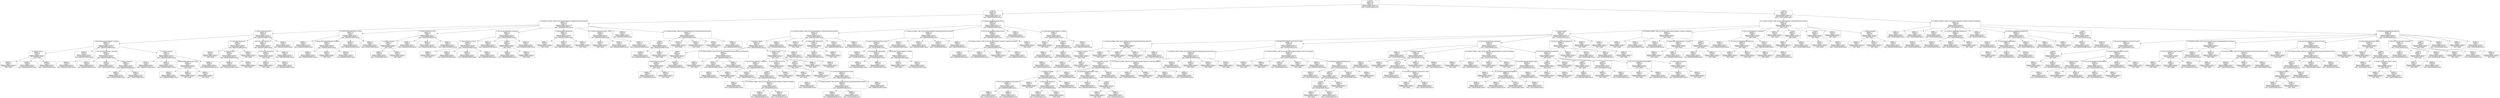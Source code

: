 digraph "дерево решений" {
	node [shape=box style=rounded]
	node1 [label="2. Возраст
samples = 555
distribution:
норма: 179
доброкачественная опухоль: 187
злокачественная опухоль: 189
label = злокачественная опухоль"]
	node2 [label="2. Возраст
samples = 225
distribution:
норма: 52
доброкачественная опухоль: 153
злокачественная опухоль: 20
label = доброкачественная опухоль"]
	node1 -> node2
	node3 [label="17. В течение последних 7 дней, как часто Вы практиковали умеренные физические нагрузки?
samples = 136
distribution:
норма: 23
доброкачественная опухоль: 108
злокачественная опухоль: 5
label = доброкачественная опухоль"]
	node2 -> node3
	node4 [label="29. Каков тип Вашего питания?
samples = 56
distribution:
норма: 10
доброкачественная опухоль: 43
злокачественная опухоль: 3
label = доброкачественная опухоль"]
	node3 -> node4
	node5 [label="13. Каковы Ваши взаимоотношения с соседями?
samples = 20
distribution:
норма: 5
доброкачественная опухоль: 12
злокачественная опухоль: 3
label = доброкачественная опухоль"]
	node4 -> node5
	node6 [label="31. Количество родов
samples = 3
distribution:
норма: 1
доброкачественная опухоль: 1
злокачественная опухоль: 1
label = норма"]
	node5 -> node6
	node7 [label="samples = 1
distribution:
норма: 1
доброкачественная опухоль: 0
злокачественная опухоль: 0
label = норма"]
	node6 -> node7
	node8 [label="samples = 1
distribution:
норма: 0
доброкачественная опухоль: 1
злокачественная опухоль: 0
label = доброкачественная опухоль"]
	node6 -> node8
	node9 [label="samples = 1
distribution:
норма: 0
доброкачественная опухоль: 0
злокачественная опухоль: 1
label = злокачественная опухоль"]
	node6 -> node9
	node10 [label="samples = 1
distribution:
норма: 0
доброкачественная опухоль: 1
злокачественная опухоль: 0
label = доброкачественная опухоль"]
	node5 -> node10
	node11 [label="14. Как часто Вы встречаетесь с друзьями?
samples = 7
distribution:
норма: 0
доброкачественная опухоль: 5
злокачественная опухоль: 2
label = доброкачественная опухоль"]
	node5 -> node11
	node12 [label="samples = 1
distribution:
норма: 0
доброкачественная опухоль: 1
злокачественная опухоль: 0
label = доброкачественная опухоль"]
	node11 -> node12
	node13 [label="samples = 3
distribution:
норма: 0
доброкачественная опухоль: 3
злокачественная опухоль: 0
label = доброкачественная опухоль"]
	node11 -> node13
	node14 [label="samples = 1
distribution:
норма: 0
доброкачественная опухоль: 0
злокачественная опухоль: 1
label = злокачественная опухоль"]
	node11 -> node14
	node15 [label="3. Семейное положение
samples = 2
distribution:
норма: 0
доброкачественная опухоль: 1
злокачественная опухоль: 1
label = доброкачественная опухоль"]
	node11 -> node15
	node16 [label="samples = 1
distribution:
норма: 0
доброкачественная опухоль: 1
злокачественная опухоль: 0
label = доброкачественная опухоль"]
	node15 -> node16
	node17 [label="samples = 1
distribution:
норма: 0
доброкачественная опухоль: 0
злокачественная опухоль: 1
label = злокачественная опухоль"]
	node15 -> node17
	node18 [label="3. Семейное положение
samples = 9
distribution:
норма: 4
доброкачественная опухоль: 5
злокачественная опухоль: 0
label = доброкачественная опухоль"]
	node5 -> node18
	node19 [label="samples = 2
distribution:
норма: 0
доброкачественная опухоль: 2
злокачественная опухоль: 0
label = доброкачественная опухоль"]
	node18 -> node19
	node20 [label="samples = 1
distribution:
норма: 0
доброкачественная опухоль: 1
злокачественная опухоль: 0
label = доброкачественная опухоль"]
	node18 -> node20
	node21 [label="28. Каковы Ваши предпочтения в пище?
samples = 5
distribution:
норма: 4
доброкачественная опухоль: 1
злокачественная опухоль: 0
label = норма"]
	node18 -> node21
	node22 [label="samples = 1
distribution:
норма: 0
доброкачественная опухоль: 1
злокачественная опухоль: 0
label = доброкачественная опухоль"]
	node21 -> node22
	node23 [label="samples = 3
distribution:
норма: 3
доброкачественная опухоль: 0
злокачественная опухоль: 0
label = норма"]
	node21 -> node23
	node24 [label="samples = 1
distribution:
норма: 1
доброкачественная опухоль: 0
злокачественная опухоль: 0
label = норма"]
	node21 -> node24
	node25 [label="samples = 1
distribution:
норма: 0
доброкачественная опухоль: 1
злокачественная опухоль: 0
label = доброкачественная опухоль"]
	node18 -> node25
	node26 [label="5. В какой семье Вы выросли?
samples = 9
distribution:
норма: 3
доброкачественная опухоль: 6
злокачественная опухоль: 0
label = доброкачественная опухоль"]
	node4 -> node26
	node27 [label="samples = 1
distribution:
норма: 1
доброкачественная опухоль: 0
злокачественная опухоль: 0
label = норма"]
	node26 -> node27
	node28 [label="31. Количество родов
samples = 7
distribution:
норма: 1
доброкачественная опухоль: 6
злокачественная опухоль: 0
label = доброкачественная опухоль"]
	node26 -> node28
	node29 [label="samples = 6
distribution:
норма: 0
доброкачественная опухоль: 6
злокачественная опухоль: 0
label = доброкачественная опухоль"]
	node28 -> node29
	node30 [label="samples = 1
distribution:
норма: 1
доброкачественная опухоль: 0
злокачественная опухоль: 0
label = норма"]
	node28 -> node30
	node31 [label="samples = 1
distribution:
норма: 1
доброкачественная опухоль: 0
злокачественная опухоль: 0
label = норма"]
	node26 -> node31
	node32 [label="pre20. Есть ответ на вопрос 20?
samples = 25
distribution:
норма: 2
доброкачественная опухоль: 23
злокачественная опухоль: 0
label = доброкачественная опухоль"]
	node4 -> node32
	node33 [label="8. Есть ли у Вас дети (да/нет)?
samples = 4
distribution:
норма: 2
доброкачественная опухоль: 2
злокачественная опухоль: 0
label = норма"]
	node32 -> node33
	node34 [label="samples = 2
distribution:
норма: 2
доброкачественная опухоль: 0
злокачественная опухоль: 0
label = норма"]
	node33 -> node34
	node35 [label="samples = 2
distribution:
норма: 0
доброкачественная опухоль: 2
злокачественная опухоль: 0
label = доброкачественная опухоль"]
	node33 -> node35
	node36 [label="samples = 21
distribution:
норма: 0
доброкачественная опухоль: 21
злокачественная опухоль: 0
label = доброкачественная опухоль"]
	node32 -> node36
	node37 [label="samples = 2
distribution:
норма: 0
доброкачественная опухоль: 2
злокачественная опухоль: 0
label = доброкачественная опухоль"]
	node4 -> node37
	node38 [label="12. Сколько человек живут вместе с Вами?
samples = 15
distribution:
норма: 1
доброкачественная опухоль: 13
злокачественная опухоль: 1
label = доброкачественная опухоль"]
	node3 -> node38
	node39 [label="samples = 1
distribution:
норма: 0
доброкачественная опухоль: 1
злокачественная опухоль: 0
label = доброкачественная опухоль"]
	node38 -> node39
	node40 [label="13. Каковы Ваши взаимоотношения с соседями?
samples = 9
distribution:
норма: 1
доброкачественная опухоль: 8
злокачественная опухоль: 0
label = доброкачественная опухоль"]
	node38 -> node40
	node41 [label="samples = 3
distribution:
норма: 0
доброкачественная опухоль: 3
злокачественная опухоль: 0
label = доброкачественная опухоль"]
	node40 -> node41
	node42 [label="samples = 1
distribution:
норма: 1
доброкачественная опухоль: 0
злокачественная опухоль: 0
label = норма"]
	node40 -> node42
	node43 [label="samples = 5
distribution:
норма: 0
доброкачественная опухоль: 5
злокачественная опухоль: 0
label = доброкачественная опухоль"]
	node40 -> node43
	node44 [label="samples = 4
distribution:
норма: 0
доброкачественная опухоль: 4
злокачественная опухоль: 0
label = доброкачественная опухоль"]
	node38 -> node44
	node45 [label="samples = 1
distribution:
норма: 0
доброкачественная опухоль: 0
злокачественная опухоль: 1
label = злокачественная опухоль"]
	node38 -> node45
	node46 [label="29. Каков тип Вашего питания?
samples = 16
distribution:
норма: 1
доброкачественная опухоль: 14
злокачественная опухоль: 1
label = доброкачественная опухоль"]
	node3 -> node46
	node47 [label="3. Семейное положение
samples = 2
distribution:
норма: 1
доброкачественная опухоль: 0
злокачественная опухоль: 1
label = норма"]
	node46 -> node47
	node48 [label="samples = 1
distribution:
норма: 0
доброкачественная опухоль: 0
злокачественная опухоль: 1
label = злокачественная опухоль"]
	node47 -> node48
	node49 [label="samples = 1
distribution:
норма: 1
доброкачественная опухоль: 0
злокачественная опухоль: 0
label = норма"]
	node47 -> node49
	node50 [label="samples = 2
distribution:
норма: 0
доброкачественная опухоль: 2
злокачественная опухоль: 0
label = доброкачественная опухоль"]
	node46 -> node50
	node51 [label="samples = 11
distribution:
норма: 0
доброкачественная опухоль: 11
злокачественная опухоль: 0
label = доброкачественная опухоль"]
	node46 -> node51
	node52 [label="samples = 1
distribution:
норма: 0
доброкачественная опухоль: 1
злокачественная опухоль: 0
label = доброкачественная опухоль"]
	node46 -> node52
	node53 [label="14. Как часто Вы встречаетесь с друзьями?
samples = 16
distribution:
норма: 4
доброкачественная опухоль: 12
злокачественная опухоль: 0
label = доброкачественная опухоль"]
	node3 -> node53
	node54 [label="29. Каков тип Вашего питания?
samples = 4
distribution:
норма: 1
доброкачественная опухоль: 3
злокачественная опухоль: 0
label = доброкачественная опухоль"]
	node53 -> node54
	node55 [label="samples = 1
distribution:
норма: 1
доброкачественная опухоль: 0
злокачественная опухоль: 0
label = норма"]
	node54 -> node55
	node56 [label="samples = 1
distribution:
норма: 0
доброкачественная опухоль: 1
злокачественная опухоль: 0
label = доброкачественная опухоль"]
	node54 -> node56
	node57 [label="samples = 1
distribution:
норма: 0
доброкачественная опухоль: 1
злокачественная опухоль: 0
label = доброкачественная опухоль"]
	node54 -> node57
	node58 [label="samples = 1
distribution:
норма: 0
доброкачественная опухоль: 1
злокачественная опухоль: 0
label = доброкачественная опухоль"]
	node54 -> node58
	node59 [label="samples = 3
distribution:
норма: 0
доброкачественная опухоль: 3
злокачественная опухоль: 0
label = доброкачественная опухоль"]
	node53 -> node59
	node60 [label="2. Возраст
samples = 4
distribution:
норма: 3
доброкачественная опухоль: 1
злокачественная опухоль: 0
label = норма"]
	node53 -> node60
	node61 [label="samples = 1
distribution:
норма: 0
доброкачественная опухоль: 1
злокачественная опухоль: 0
label = доброкачественная опухоль"]
	node60 -> node61
	node62 [label="samples = 3
distribution:
норма: 3
доброкачественная опухоль: 0
злокачественная опухоль: 0
label = норма"]
	node60 -> node62
	node63 [label="samples = 5
distribution:
норма: 0
доброкачественная опухоль: 5
злокачественная опухоль: 0
label = доброкачественная опухоль"]
	node53 -> node63
	node64 [label="19. Уровень Вашего образования?
samples = 11
distribution:
норма: 2
доброкачественная опухоль: 9
злокачественная опухоль: 0
label = доброкачественная опухоль"]
	node3 -> node64
	node65 [label="samples = 1
distribution:
норма: 1
доброкачественная опухоль: 0
злокачественная опухоль: 0
label = норма"]
	node64 -> node65
	node66 [label="samples = 9
distribution:
норма: 0
доброкачественная опухоль: 9
злокачественная опухоль: 0
label = доброкачественная опухоль"]
	node64 -> node66
	node67 [label="samples = 1
distribution:
норма: 1
доброкачественная опухоль: 0
злокачественная опухоль: 0
label = норма"]
	node64 -> node67
	node68 [label="12. Сколько человек живут вместе с Вами?
samples = 6
distribution:
норма: 1
доброкачественная опухоль: 5
злокачественная опухоль: 0
label = доброкачественная опухоль"]
	node3 -> node68
	node69 [label="samples = 1
distribution:
норма: 1
доброкачественная опухоль: 0
злокачественная опухоль: 0
label = норма"]
	node68 -> node69
	node70 [label="samples = 1
distribution:
норма: 0
доброкачественная опухоль: 1
злокачественная опухоль: 0
label = доброкачественная опухоль"]
	node68 -> node70
	node71 [label="samples = 4
distribution:
норма: 0
доброкачественная опухоль: 4
злокачественная опухоль: 0
label = доброкачественная опухоль"]
	node68 -> node71
	node72 [label="samples = 5
distribution:
норма: 0
доброкачественная опухоль: 5
злокачественная опухоль: 0
label = доброкачественная опухоль"]
	node3 -> node72
	node73 [label="16. В течение последних 7 дней, как часто Вы практиковали тяжелые физические нагрузки?
samples = 11
distribution:
норма: 4
доброкачественная опухоль: 7
злокачественная опухоль: 0
label = доброкачественная опухоль"]
	node3 -> node73
	node74 [label="2. Возраст
samples = 4
distribution:
норма: 1
доброкачественная опухоль: 3
злокачественная опухоль: 0
label = доброкачественная опухоль"]
	node73 -> node74
	node75 [label="samples = 3
distribution:
норма: 0
доброкачественная опухоль: 3
злокачественная опухоль: 0
label = доброкачественная опухоль"]
	node74 -> node75
	node76 [label="samples = 1
distribution:
норма: 1
доброкачественная опухоль: 0
злокачественная опухоль: 0
label = норма"]
	node74 -> node76
	node77 [label="samples = 1
distribution:
норма: 1
доброкачественная опухоль: 0
злокачественная опухоль: 0
label = норма"]
	node73 -> node77
	node78 [label="samples = 1
distribution:
норма: 1
доброкачественная опухоль: 0
злокачественная опухоль: 0
label = норма"]
	node73 -> node78
	node79 [label="samples = 1
distribution:
норма: 1
доброкачественная опухоль: 0
злокачественная опухоль: 0
label = норма"]
	node73 -> node79
	node80 [label="samples = 4
distribution:
норма: 0
доброкачественная опухоль: 4
злокачественная опухоль: 0
label = доброкачественная опухоль"]
	node73 -> node80
	node81 [label="32. Количество прерванных беременностей
samples = 89
distribution:
норма: 29
доброкачественная опухоль: 45
злокачественная опухоль: 15
label = доброкачественная опухоль"]
	node2 -> node81
	node82 [label="16. В течение последних 7 дней, как часто Вы практиковали тяжелые физические нагрузки?
samples = 54
distribution:
норма: 22
доброкачественная опухоль: 27
злокачественная опухоль: 5
label = доброкачественная опухоль"]
	node81 -> node82
	node83 [label="3. Семейное положение
samples = 41
distribution:
норма: 15
доброкачественная опухоль: 21
злокачественная опухоль: 5
label = доброкачественная опухоль"]
	node82 -> node83
	node84 [label="2. Возраст
samples = 7
distribution:
норма: 4
доброкачественная опухоль: 2
злокачественная опухоль: 1
label = норма"]
	node83 -> node84
	node85 [label="5. В какой семье Вы выросли?
samples = 5
distribution:
норма: 4
доброкачественная опухоль: 0
злокачественная опухоль: 1
label = норма"]
	node84 -> node85
	node86 [label="samples = 1
distribution:
норма: 0
доброкачественная опухоль: 0
злокачественная опухоль: 1
label = злокачественная опухоль"]
	node85 -> node86
	node87 [label="samples = 4
distribution:
норма: 4
доброкачественная опухоль: 0
злокачественная опухоль: 0
label = норма"]
	node85 -> node87
	node88 [label="samples = 2
distribution:
норма: 0
доброкачественная опухоль: 2
злокачественная опухоль: 0
label = доброкачественная опухоль"]
	node84 -> node88
	node89 [label="18. В течение последних 7 дней, как часто Вы ходили пешком минимум 10 минут без перерыва?
samples = 5
distribution:
норма: 1
доброкачественная опухоль: 4
злокачественная опухоль: 0
label = доброкачественная опухоль"]
	node83 -> node89
	node90 [label="samples = 1
distribution:
норма: 1
доброкачественная опухоль: 0
злокачественная опухоль: 0
label = норма"]
	node89 -> node90
	node91 [label="samples = 1
distribution:
норма: 0
доброкачественная опухоль: 1
злокачественная опухоль: 0
label = доброкачественная опухоль"]
	node89 -> node91
	node92 [label="samples = 3
distribution:
норма: 0
доброкачественная опухоль: 3
злокачественная опухоль: 0
label = доброкачественная опухоль"]
	node89 -> node92
	node93 [label="31. Количество родов
samples = 23
distribution:
норма: 10
доброкачественная опухоль: 9
злокачественная опухоль: 4
label = норма"]
	node83 -> node93
	node94 [label="14. Как часто Вы встречаетесь с друзьями?
samples = 5
distribution:
норма: 1
доброкачественная опухоль: 4
злокачественная опухоль: 0
label = доброкачественная опухоль"]
	node93 -> node94
	node95 [label="samples = 1
distribution:
норма: 0
доброкачественная опухоль: 1
злокачественная опухоль: 0
label = доброкачественная опухоль"]
	node94 -> node95
	node96 [label="samples = 1
distribution:
норма: 1
доброкачественная опухоль: 0
злокачественная опухоль: 0
label = норма"]
	node94 -> node96
	node97 [label="samples = 3
distribution:
норма: 0
доброкачественная опухоль: 3
злокачественная опухоль: 0
label = доброкачественная опухоль"]
	node94 -> node97
	node98 [label="29. Каков тип Вашего питания?
samples = 7
distribution:
норма: 3
доброкачественная опухоль: 2
злокачественная опухоль: 2
label = норма"]
	node93 -> node98
	node99 [label="2. Возраст
samples = 4
distribution:
норма: 0
доброкачественная опухоль: 2
злокачественная опухоль: 2
label = доброкачественная опухоль"]
	node98 -> node99
	node100 [label="samples = 1
distribution:
норма: 0
доброкачественная опухоль: 1
злокачественная опухоль: 0
label = доброкачественная опухоль"]
	node99 -> node100
	node101 [label="18. В течение последних 7 дней, как часто Вы ходили пешком минимум 10 минут без перерыва?
samples = 3
distribution:
норма: 0
доброкачественная опухоль: 1
злокачественная опухоль: 2
label = злокачественная опухоль"]
	node99 -> node101
	node102 [label="samples = 1
distribution:
норма: 0
доброкачественная опухоль: 1
злокачественная опухоль: 0
label = доброкачественная опухоль"]
	node101 -> node102
	node103 [label="samples = 2
distribution:
норма: 0
доброкачественная опухоль: 0
злокачественная опухоль: 2
label = злокачественная опухоль"]
	node101 -> node103
	node104 [label="samples = 1
distribution:
норма: 1
доброкачественная опухоль: 0
злокачественная опухоль: 0
label = норма"]
	node98 -> node104
	node105 [label="samples = 2
distribution:
норма: 2
доброкачественная опухоль: 0
злокачественная опухоль: 0
label = норма"]
	node98 -> node105
	node106 [label="2. Возраст
samples = 8
distribution:
норма: 3
доброкачественная опухоль: 3
злокачественная опухоль: 2
label = норма"]
	node93 -> node106
	node107 [label="samples = 3
distribution:
норма: 3
доброкачественная опухоль: 0
злокачественная опухоль: 0
label = норма"]
	node106 -> node107
	node108 [label="12. Сколько человек живут вместе с Вами?
samples = 5
distribution:
норма: 0
доброкачественная опухоль: 3
злокачественная опухоль: 2
label = доброкачественная опухоль"]
	node106 -> node108
	node109 [label="samples = 1
distribution:
норма: 0
доброкачественная опухоль: 0
злокачественная опухоль: 1
label = злокачественная опухоль"]
	node108 -> node109
	node110 [label="17. В течение последних 7 дней, как часто Вы практиковали умеренные физические нагрузки?
samples = 2
distribution:
норма: 0
доброкачественная опухоль: 1
злокачественная опухоль: 1
label = доброкачественная опухоль"]
	node108 -> node110
	node111 [label="samples = 1
distribution:
норма: 0
доброкачественная опухоль: 1
злокачественная опухоль: 0
label = доброкачественная опухоль"]
	node110 -> node111
	node112 [label="samples = 1
distribution:
норма: 0
доброкачественная опухоль: 0
злокачественная опухоль: 1
label = злокачественная опухоль"]
	node110 -> node112
	node113 [label="samples = 2
distribution:
норма: 0
доброкачественная опухоль: 2
злокачественная опухоль: 0
label = доброкачественная опухоль"]
	node108 -> node113
	node114 [label="samples = 2
distribution:
норма: 2
доброкачественная опухоль: 0
злокачественная опухоль: 0
label = норма"]
	node93 -> node114
	node115 [label="samples = 1
distribution:
норма: 1
доброкачественная опухоль: 0
злокачественная опухоль: 0
label = норма"]
	node93 -> node115
	node116 [label="samples = 6
distribution:
норма: 0
доброкачественная опухоль: 6
злокачественная опухоль: 0
label = доброкачественная опухоль"]
	node83 -> node116
	node117 [label="samples = 2
distribution:
норма: 0
доброкачественная опухоль: 2
злокачественная опухоль: 0
label = доброкачественная опухоль"]
	node82 -> node117
	node118 [label="samples = 5
distribution:
норма: 5
доброкачественная опухоль: 0
злокачественная опухоль: 0
label = норма"]
	node82 -> node118
	node119 [label="19. Уровень Вашего образования?
samples = 3
distribution:
норма: 2
доброкачественная опухоль: 1
злокачественная опухоль: 0
label = норма"]
	node82 -> node119
	node120 [label="samples = 1
distribution:
норма: 0
доброкачественная опухоль: 1
злокачественная опухоль: 0
label = доброкачественная опухоль"]
	node119 -> node120
	node121 [label="samples = 2
distribution:
норма: 2
доброкачественная опухоль: 0
злокачественная опухоль: 0
label = норма"]
	node119 -> node121
	node122 [label="samples = 1
distribution:
норма: 0
доброкачественная опухоль: 1
злокачественная опухоль: 0
label = доброкачественная опухоль"]
	node82 -> node122
	node123 [label="samples = 2
distribution:
норма: 0
доброкачественная опухоль: 2
злокачественная опухоль: 0
label = доброкачественная опухоль"]
	node82 -> node123
	node124 [label="17. В течение последних 7 дней, как часто Вы практиковали умеренные физические нагрузки?
samples = 18
distribution:
норма: 1
доброкачественная опухоль: 9
злокачественная опухоль: 8
label = доброкачественная опухоль"]
	node81 -> node124
	node125 [label="12. Сколько человек живут вместе с Вами?
samples = 9
distribution:
норма: 1
доброкачественная опухоль: 3
злокачественная опухоль: 5
label = злокачественная опухоль"]
	node124 -> node125
	node126 [label="samples = 1
distribution:
норма: 0
доброкачественная опухоль: 0
злокачественная опухоль: 1
label = злокачественная опухоль"]
	node125 -> node126
	node127 [label="19. Уровень Вашего образования?
samples = 5
distribution:
норма: 0
доброкачественная опухоль: 1
злокачественная опухоль: 4
label = злокачественная опухоль"]
	node125 -> node127
	node128 [label="samples = 1
distribution:
норма: 0
доброкачественная опухоль: 1
злокачественная опухоль: 0
label = доброкачественная опухоль"]
	node127 -> node128
	node129 [label="samples = 4
distribution:
норма: 0
доброкачественная опухоль: 0
злокачественная опухоль: 4
label = злокачественная опухоль"]
	node127 -> node129
	node130 [label="13. Каковы Ваши взаимоотношения с соседями?
samples = 3
distribution:
норма: 1
доброкачественная опухоль: 2
злокачественная опухоль: 0
label = доброкачественная опухоль"]
	node125 -> node130
	node131 [label="samples = 1
distribution:
норма: 1
доброкачественная опухоль: 0
злокачественная опухоль: 0
label = норма"]
	node130 -> node131
	node132 [label="samples = 2
distribution:
норма: 0
доброкачественная опухоль: 2
злокачественная опухоль: 0
label = доброкачественная опухоль"]
	node130 -> node132
	node133 [label="samples = 1
distribution:
норма: 0
доброкачественная опухоль: 1
злокачественная опухоль: 0
label = доброкачественная опухоль"]
	node124 -> node133
	node134 [label="samples = 5
distribution:
норма: 0
доброкачественная опухоль: 5
злокачественная опухоль: 0
label = доброкачественная опухоль"]
	node124 -> node134
	node135 [label="samples = 2
distribution:
норма: 0
доброкачественная опухоль: 0
злокачественная опухоль: 2
label = злокачественная опухоль"]
	node124 -> node135
	node136 [label="samples = 1
distribution:
норма: 0
доброкачественная опухоль: 0
злокачественная опухоль: 1
label = злокачественная опухоль"]
	node124 -> node136
	node137 [label="15. Есть ли у Вас домашние питомцы (да/нет)?
samples = 11
distribution:
норма: 5
доброкачественная опухоль: 6
злокачественная опухоль: 0
label = доброкачественная опухоль"]
	node81 -> node137
	node138 [label="18. В течение последних 7 дней, как часто Вы ходили пешком минимум 10 минут без перерыва?
samples = 7
distribution:
норма: 1
доброкачественная опухоль: 6
злокачественная опухоль: 0
label = доброкачественная опухоль"]
	node137 -> node138
	node139 [label="samples = 1
distribution:
норма: 0
доброкачественная опухоль: 1
злокачественная опухоль: 0
label = доброкачественная опухоль"]
	node138 -> node139
	node140 [label="samples = 1
distribution:
норма: 0
доброкачественная опухоль: 1
злокачественная опухоль: 0
label = доброкачественная опухоль"]
	node138 -> node140
	node141 [label="samples = 1
distribution:
норма: 1
доброкачественная опухоль: 0
злокачественная опухоль: 0
label = норма"]
	node138 -> node141
	node142 [label="samples = 4
distribution:
норма: 0
доброкачественная опухоль: 4
злокачественная опухоль: 0
label = доброкачественная опухоль"]
	node138 -> node142
	node143 [label="samples = 4
distribution:
норма: 4
доброкачественная опухоль: 0
злокачественная опухоль: 0
label = норма"]
	node137 -> node143
	node144 [label="samples = 1
distribution:
норма: 0
доброкачественная опухоль: 1
злокачественная опухоль: 0
label = доброкачественная опухоль"]
	node81 -> node144
	node145 [label="13. Каковы Ваши взаимоотношения с соседями?
samples = 5
distribution:
норма: 1
доброкачественная опухоль: 2
злокачественная опухоль: 2
label = доброкачественная опухоль"]
	node81 -> node145
	node146 [label="samples = 1
distribution:
норма: 1
доброкачественная опухоль: 0
злокачественная опухоль: 0
label = норма"]
	node145 -> node146
	node147 [label="2. Возраст
samples = 3
distribution:
норма: 0
доброкачественная опухоль: 1
злокачественная опухоль: 2
label = злокачественная опухоль"]
	node145 -> node147
	node148 [label="samples = 1
distribution:
норма: 0
доброкачественная опухоль: 1
злокачественная опухоль: 0
label = доброкачественная опухоль"]
	node147 -> node148
	node149 [label="samples = 2
distribution:
норма: 0
доброкачественная опухоль: 0
злокачественная опухоль: 2
label = злокачественная опухоль"]
	node147 -> node149
	node150 [label="samples = 1
distribution:
норма: 0
доброкачественная опухоль: 1
злокачественная опухоль: 0
label = доброкачественная опухоль"]
	node145 -> node150
	node151 [label="2. Возраст
samples = 330
distribution:
норма: 127
доброкачественная опухоль: 34
злокачественная опухоль: 169
label = злокачественная опухоль"]
	node1 -> node151
	node152 [label="16. В течение последних 7 дней, как часто Вы практиковали тяжелые физические нагрузки?
samples = 195
distribution:
норма: 88
доброкачественная опухоль: 31
злокачественная опухоль: 76
label = норма"]
	node151 -> node152
	node153 [label="31. Количество родов
samples = 156
distribution:
норма: 62
доброкачественная опухоль: 24
злокачественная опухоль: 70
label = злокачественная опухоль"]
	node152 -> node153
	node154 [label="17. В течение последних 7 дней, как часто Вы практиковали умеренные физические нагрузки?
samples = 14
distribution:
норма: 9
доброкачественная опухоль: 5
злокачественная опухоль: 0
label = норма"]
	node153 -> node154
	node155 [label="3. Семейное положение
samples = 6
distribution:
норма: 4
доброкачественная опухоль: 2
злокачественная опухоль: 0
label = норма"]
	node154 -> node155
	node156 [label="samples = 1
distribution:
норма: 0
доброкачественная опухоль: 1
злокачественная опухоль: 0
label = доброкачественная опухоль"]
	node155 -> node156
	node157 [label="samples = 1
distribution:
норма: 0
доброкачественная опухоль: 1
злокачественная опухоль: 0
label = доброкачественная опухоль"]
	node155 -> node157
	node158 [label="samples = 4
distribution:
норма: 4
доброкачественная опухоль: 0
злокачественная опухоль: 0
label = норма"]
	node155 -> node158
	node159 [label="samples = 1
distribution:
норма: 1
доброкачественная опухоль: 0
злокачественная опухоль: 0
label = норма"]
	node154 -> node159
	node160 [label="samples = 2
distribution:
норма: 2
доброкачественная опухоль: 0
злокачественная опухоль: 0
label = норма"]
	node154 -> node160
	node161 [label="samples = 2
distribution:
норма: 2
доброкачественная опухоль: 0
злокачественная опухоль: 0
label = норма"]
	node154 -> node161
	node162 [label="samples = 3
distribution:
норма: 0
доброкачественная опухоль: 3
злокачественная опухоль: 0
label = доброкачественная опухоль"]
	node154 -> node162
	node163 [label="22. Как долго Вы проживаете в этом месте (в годах)?
samples = 68
distribution:
норма: 18
доброкачественная опухоль: 14
злокачественная опухоль: 36
label = злокачественная опухоль"]
	node153 -> node163
	node164 [label="17. В течение последних 7 дней, как часто Вы практиковали умеренные физические нагрузки?
samples = 36
distribution:
норма: 10
доброкачественная опухоль: 13
злокачественная опухоль: 13
label = доброкачественная опухоль"]
	node163 -> node164
	node165 [label="29. Каков тип Вашего питания?
samples = 24
distribution:
норма: 3
доброкачественная опухоль: 11
злокачественная опухоль: 10
label = доброкачественная опухоль"]
	node164 -> node165
	node166 [label="3. Семейное положение
samples = 13
distribution:
норма: 2
доброкачественная опухоль: 8
злокачественная опухоль: 3
label = доброкачественная опухоль"]
	node165 -> node166
	node167 [label="15. Есть ли у Вас домашние питомцы (да/нет)?
samples = 3
distribution:
норма: 0
доброкачественная опухоль: 2
злокачественная опухоль: 1
label = доброкачественная опухоль"]
	node166 -> node167
	node168 [label="samples = 1
distribution:
норма: 0
доброкачественная опухоль: 0
злокачественная опухоль: 1
label = злокачественная опухоль"]
	node167 -> node168
	node169 [label="samples = 2
distribution:
норма: 0
доброкачественная опухоль: 2
злокачественная опухоль: 0
label = доброкачественная опухоль"]
	node167 -> node169
	node170 [label="samples = 1
distribution:
норма: 1
доброкачественная опухоль: 0
злокачественная опухоль: 0
label = норма"]
	node166 -> node170
	node171 [label="5. В какой семье Вы выросли?
samples = 3
distribution:
норма: 1
доброкачественная опухоль: 0
злокачественная опухоль: 2
label = злокачественная опухоль"]
	node166 -> node171
	node172 [label="samples = 2
distribution:
норма: 0
доброкачественная опухоль: 0
злокачественная опухоль: 2
label = злокачественная опухоль"]
	node171 -> node172
	node173 [label="samples = 1
distribution:
норма: 1
доброкачественная опухоль: 0
злокачественная опухоль: 0
label = норма"]
	node171 -> node173
	node174 [label="samples = 6
distribution:
норма: 0
доброкачественная опухоль: 6
злокачественная опухоль: 0
label = доброкачественная опухоль"]
	node166 -> node174
	node175 [label="samples = 5
distribution:
норма: 0
доброкачественная опухоль: 0
злокачественная опухоль: 5
label = злокачественная опухоль"]
	node165 -> node175
	node176 [label="28. Каковы Ваши предпочтения в пище?
samples = 5
distribution:
норма: 1
доброкачественная опухоль: 3
злокачественная опухоль: 1
label = доброкачественная опухоль"]
	node165 -> node176
	node177 [label="samples = 3
distribution:
норма: 0
доброкачественная опухоль: 3
злокачественная опухоль: 0
label = доброкачественная опухоль"]
	node176 -> node177
	node178 [label="2. Возраст
samples = 2
distribution:
норма: 1
доброкачественная опухоль: 0
злокачественная опухоль: 1
label = норма"]
	node176 -> node178
	node179 [label="samples = 1
distribution:
норма: 1
доброкачественная опухоль: 0
злокачественная опухоль: 0
label = норма"]
	node178 -> node179
	node180 [label="samples = 1
distribution:
норма: 0
доброкачественная опухоль: 0
злокачественная опухоль: 1
label = злокачественная опухоль"]
	node178 -> node180
	node181 [label="samples = 1
distribution:
норма: 0
доброкачественная опухоль: 0
злокачественная опухоль: 1
label = злокачественная опухоль"]
	node165 -> node181
	node182 [label="18. В течение последних 7 дней, как часто Вы ходили пешком минимум 10 минут без перерыва?
samples = 5
distribution:
норма: 1
доброкачественная опухоль: 1
злокачественная опухоль: 3
label = злокачественная опухоль"]
	node164 -> node182
	node183 [label="samples = 1
distribution:
норма: 0
доброкачественная опухоль: 0
злокачественная опухоль: 1
label = злокачественная опухоль"]
	node182 -> node183
	node184 [label="samples = 1
distribution:
норма: 1
доброкачественная опухоль: 0
злокачественная опухоль: 0
label = норма"]
	node182 -> node184
	node185 [label="samples = 1
distribution:
норма: 0
доброкачественная опухоль: 1
злокачественная опухоль: 0
label = доброкачественная опухоль"]
	node182 -> node185
	node186 [label="samples = 2
distribution:
норма: 0
доброкачественная опухоль: 0
злокачественная опухоль: 2
label = злокачественная опухоль"]
	node182 -> node186
	node187 [label="samples = 1
distribution:
норма: 0
доброкачественная опухоль: 1
злокачественная опухоль: 0
label = доброкачественная опухоль"]
	node164 -> node187
	node188 [label="samples = 3
distribution:
норма: 3
доброкачественная опухоль: 0
злокачественная опухоль: 0
label = норма"]
	node164 -> node188
	node189 [label="samples = 2
distribution:
норма: 2
доброкачественная опухоль: 0
злокачественная опухоль: 0
label = норма"]
	node164 -> node189
	node190 [label="samples = 1
distribution:
норма: 1
доброкачественная опухоль: 0
злокачественная опухоль: 0
label = норма"]
	node164 -> node190
	node191 [label="18. В течение последних 7 дней, как часто Вы ходили пешком минимум 10 минут без перерыва?
samples = 32
distribution:
норма: 8
доброкачественная опухоль: 1
злокачественная опухоль: 23
label = злокачественная опухоль"]
	node163 -> node191
	node192 [label="samples = 1
distribution:
норма: 1
доброкачественная опухоль: 0
злокачественная опухоль: 0
label = норма"]
	node191 -> node192
	node193 [label="samples = 1
distribution:
норма: 1
доброкачественная опухоль: 0
злокачественная опухоль: 0
label = норма"]
	node191 -> node193
	node194 [label="samples = 3
distribution:
норма: 0
доброкачественная опухоль: 0
злокачественная опухоль: 3
label = злокачественная опухоль"]
	node191 -> node194
	node195 [label="samples = 1
distribution:
норма: 1
доброкачественная опухоль: 0
злокачественная опухоль: 0
label = норма"]
	node191 -> node195
	node196 [label="samples = 1
distribution:
норма: 0
доброкачественная опухоль: 1
злокачественная опухоль: 0
label = доброкачественная опухоль"]
	node191 -> node196
	node197 [label="32. Количество прерванных беременностей
samples = 25
distribution:
норма: 5
доброкачественная опухоль: 0
злокачественная опухоль: 20
label = злокачественная опухоль"]
	node191 -> node197
	node198 [label="samples = 8
distribution:
норма: 0
доброкачественная опухоль: 0
злокачественная опухоль: 8
label = злокачественная опухоль"]
	node197 -> node198
	node199 [label="2. Возраст
samples = 11
distribution:
норма: 4
доброкачественная опухоль: 0
злокачественная опухоль: 7
label = злокачественная опухоль"]
	node197 -> node199
	node200 [label="2. Возраст
samples = 8
distribution:
норма: 1
доброкачественная опухоль: 0
злокачественная опухоль: 7
label = злокачественная опухоль"]
	node199 -> node200
	node201 [label="samples = 1
distribution:
норма: 1
доброкачественная опухоль: 0
злокачественная опухоль: 0
label = норма"]
	node200 -> node201
	node202 [label="samples = 7
distribution:
норма: 0
доброкачественная опухоль: 0
злокачественная опухоль: 7
label = злокачественная опухоль"]
	node200 -> node202
	node203 [label="samples = 3
distribution:
норма: 3
доброкачественная опухоль: 0
злокачественная опухоль: 0
label = норма"]
	node199 -> node203
	node204 [label="samples = 5
distribution:
норма: 0
доброкачественная опухоль: 0
злокачественная опухоль: 5
label = злокачественная опухоль"]
	node197 -> node204
	node205 [label="samples = 1
distribution:
норма: 1
доброкачественная опухоль: 0
злокачественная опухоль: 0
label = норма"]
	node197 -> node205
	node206 [label="14. Как часто Вы встречаетесь с друзьями?
samples = 64
distribution:
норма: 28
доброкачественная опухоль: 5
злокачественная опухоль: 31
label = злокачественная опухоль"]
	node153 -> node206
	node207 [label="samples = 4
distribution:
норма: 0
доброкачественная опухоль: 0
злокачественная опухоль: 4
label = злокачественная опухоль"]
	node206 -> node207
	node208 [label="3. Семейное положение
samples = 24
distribution:
норма: 9
доброкачественная опухоль: 0
злокачественная опухоль: 15
label = злокачественная опухоль"]
	node206 -> node208
	node209 [label="samples = 2
distribution:
норма: 0
доброкачественная опухоль: 0
злокачественная опухоль: 2
label = злокачественная опухоль"]
	node208 -> node209
	node210 [label="samples = 2
distribution:
норма: 2
доброкачественная опухоль: 0
злокачественная опухоль: 0
label = норма"]
	node208 -> node210
	node211 [label="2. Возраст
samples = 15
distribution:
норма: 4
доброкачественная опухоль: 0
злокачественная опухоль: 11
label = злокачественная опухоль"]
	node208 -> node211
	node212 [label="samples = 9
distribution:
норма: 0
доброкачественная опухоль: 0
злокачественная опухоль: 9
label = злокачественная опухоль"]
	node211 -> node212
	node213 [label="22. Как долго Вы проживаете в этом месте (в годах)?
samples = 6
distribution:
норма: 4
доброкачественная опухоль: 0
злокачественная опухоль: 2
label = норма"]
	node211 -> node213
	node214 [label="samples = 4
distribution:
норма: 4
доброкачественная опухоль: 0
злокачественная опухоль: 0
label = норма"]
	node213 -> node214
	node215 [label="samples = 2
distribution:
норма: 0
доброкачественная опухоль: 0
злокачественная опухоль: 2
label = злокачественная опухоль"]
	node213 -> node215
	node216 [label="samples = 3
distribution:
норма: 3
доброкачественная опухоль: 0
злокачественная опухоль: 0
label = норма"]
	node208 -> node216
	node217 [label="samples = 2
distribution:
норма: 0
доброкачественная опухоль: 0
злокачественная опухоль: 2
label = злокачественная опухоль"]
	node208 -> node217
	node218 [label="18. В течение последних 7 дней, как часто Вы ходили пешком минимум 10 минут без перерыва?
samples = 17
distribution:
норма: 7
доброкачественная опухоль: 1
злокачественная опухоль: 9
label = злокачественная опухоль"]
	node206 -> node218
	node219 [label="samples = 2
distribution:
норма: 2
доброкачественная опухоль: 0
злокачественная опухоль: 0
label = норма"]
	node218 -> node219
	node220 [label="samples = 4
distribution:
норма: 0
доброкачественная опухоль: 0
злокачественная опухоль: 4
label = злокачественная опухоль"]
	node218 -> node220
	node221 [label="samples = 2
distribution:
норма: 2
доброкачественная опухоль: 0
злокачественная опухоль: 0
label = норма"]
	node218 -> node221
	node222 [label="samples = 1
distribution:
норма: 1
доброкачественная опухоль: 0
злокачественная опухоль: 0
label = норма"]
	node218 -> node222
	node223 [label="28. Каковы Ваши предпочтения в пище?
samples = 8
distribution:
норма: 2
доброкачественная опухоль: 1
злокачественная опухоль: 5
label = злокачественная опухоль"]
	node218 -> node223
	node224 [label="samples = 2
distribution:
норма: 2
доброкачественная опухоль: 0
злокачественная опухоль: 0
label = норма"]
	node223 -> node224
	node225 [label="32. Количество прерванных беременностей
samples = 6
distribution:
норма: 0
доброкачественная опухоль: 1
злокачественная опухоль: 5
label = злокачественная опухоль"]
	node223 -> node225
	node226 [label="samples = 1
distribution:
норма: 0
доброкачественная опухоль: 0
злокачественная опухоль: 1
label = злокачественная опухоль"]
	node225 -> node226
	node227 [label="samples = 1
distribution:
норма: 0
доброкачественная опухоль: 1
злокачественная опухоль: 0
label = доброкачественная опухоль"]
	node225 -> node227
	node228 [label="samples = 1
distribution:
норма: 0
доброкачественная опухоль: 0
злокачественная опухоль: 1
label = злокачественная опухоль"]
	node225 -> node228
	node229 [label="samples = 3
distribution:
норма: 0
доброкачественная опухоль: 0
злокачественная опухоль: 3
label = злокачественная опухоль"]
	node225 -> node229
	node230 [label="32. Количество прерванных беременностей
samples = 19
distribution:
норма: 12
доброкачественная опухоль: 4
злокачественная опухоль: 3
label = норма"]
	node206 -> node230
	node231 [label="2. Возраст
samples = 3
distribution:
норма: 2
доброкачественная опухоль: 1
злокачественная опухоль: 0
label = норма"]
	node230 -> node231
	node232 [label="samples = 1
distribution:
норма: 0
доброкачественная опухоль: 1
злокачественная опухоль: 0
label = доброкачественная опухоль"]
	node231 -> node232
	node233 [label="samples = 2
distribution:
норма: 2
доброкачественная опухоль: 0
злокачественная опухоль: 0
label = норма"]
	node231 -> node233
	node234 [label="samples = 3
distribution:
норма: 3
доброкачественная опухоль: 0
злокачественная опухоль: 0
label = норма"]
	node230 -> node234
	node235 [label="2. Возраст
samples = 3
distribution:
норма: 2
доброкачественная опухоль: 1
злокачественная опухоль: 0
label = норма"]
	node230 -> node235
	node236 [label="samples = 2
distribution:
норма: 2
доброкачественная опухоль: 0
злокачественная опухоль: 0
label = норма"]
	node235 -> node236
	node237 [label="samples = 1
distribution:
норма: 0
доброкачественная опухоль: 1
злокачественная опухоль: 0
label = доброкачественная опухоль"]
	node235 -> node237
	node238 [label="2. Возраст
samples = 4
distribution:
норма: 1
доброкачественная опухоль: 0
злокачественная опухоль: 3
label = злокачественная опухоль"]
	node230 -> node238
	node239 [label="samples = 1
distribution:
норма: 1
доброкачественная опухоль: 0
злокачественная опухоль: 0
label = норма"]
	node238 -> node239
	node240 [label="samples = 3
distribution:
норма: 0
доброкачественная опухоль: 0
злокачественная опухоль: 3
label = злокачественная опухоль"]
	node238 -> node240
	node241 [label="15. Есть ли у Вас домашние питомцы (да/нет)?
samples = 3
distribution:
норма: 2
доброкачественная опухоль: 1
злокачественная опухоль: 0
label = норма"]
	node230 -> node241
	node242 [label="samples = 2
distribution:
норма: 2
доброкачественная опухоль: 0
злокачественная опухоль: 0
label = норма"]
	node241 -> node242
	node243 [label="samples = 1
distribution:
норма: 0
доброкачественная опухоль: 1
злокачественная опухоль: 0
label = доброкачественная опухоль"]
	node241 -> node243
	node244 [label="5. В какой семье Вы выросли?
samples = 3
distribution:
норма: 2
доброкачественная опухоль: 1
злокачественная опухоль: 0
label = норма"]
	node230 -> node244
	node245 [label="samples = 1
distribution:
норма: 0
доброкачественная опухоль: 1
злокачественная опухоль: 0
label = доброкачественная опухоль"]
	node244 -> node245
	node246 [label="samples = 2
distribution:
норма: 2
доброкачественная опухоль: 0
злокачественная опухоль: 0
label = норма"]
	node244 -> node246
	node247 [label="32. Количество прерванных беременностей
samples = 8
distribution:
норма: 5
доброкачественная опухоль: 0
злокачественная опухоль: 3
label = норма"]
	node153 -> node247
	node248 [label="samples = 2
distribution:
норма: 2
доброкачественная опухоль: 0
злокачественная опухоль: 0
label = норма"]
	node247 -> node248
	node249 [label="samples = 1
distribution:
норма: 0
доброкачественная опухоль: 0
злокачественная опухоль: 1
label = злокачественная опухоль"]
	node247 -> node249
	node250 [label="samples = 2
distribution:
норма: 0
доброкачественная опухоль: 0
злокачественная опухоль: 2
label = злокачественная опухоль"]
	node247 -> node250
	node251 [label="samples = 3
distribution:
норма: 3
доброкачественная опухоль: 0
злокачественная опухоль: 0
label = норма"]
	node247 -> node251
	node252 [label="samples = 1
distribution:
норма: 1
доброкачественная опухоль: 0
злокачественная опухоль: 0
label = норма"]
	node153 -> node252
	node253 [label="samples = 1
distribution:
норма: 1
доброкачественная опухоль: 0
злокачественная опухоль: 0
label = норма"]
	node153 -> node253
	node254 [label="18. В течение последних 7 дней, как часто Вы ходили пешком минимум 10 минут без перерыва?
samples = 9
distribution:
норма: 4
доброкачественная опухоль: 3
злокачественная опухоль: 2
label = норма"]
	node152 -> node254
	node255 [label="samples = 1
distribution:
норма: 1
доброкачественная опухоль: 0
злокачественная опухоль: 0
label = норма"]
	node254 -> node255
	node256 [label="samples = 2
distribution:
норма: 0
доброкачественная опухоль: 0
злокачественная опухоль: 2
label = злокачественная опухоль"]
	node254 -> node256
	node257 [label="samples = 1
distribution:
норма: 0
доброкачественная опухоль: 1
злокачественная опухоль: 0
label = доброкачественная опухоль"]
	node254 -> node257
	node258 [label="13. Каковы Ваши взаимоотношения с соседями?
samples = 2
distribution:
норма: 1
доброкачественная опухоль: 1
злокачественная опухоль: 0
label = норма"]
	node254 -> node258
	node259 [label="samples = 1
distribution:
норма: 1
доброкачественная опухоль: 0
злокачественная опухоль: 0
label = норма"]
	node258 -> node259
	node260 [label="samples = 1
distribution:
норма: 0
доброкачественная опухоль: 1
злокачественная опухоль: 0
label = доброкачественная опухоль"]
	node258 -> node260
	node261 [label="2. Возраст
samples = 3
distribution:
норма: 2
доброкачественная опухоль: 1
злокачественная опухоль: 0
label = норма"]
	node254 -> node261
	node262 [label="samples = 1
distribution:
норма: 0
доброкачественная опухоль: 1
злокачественная опухоль: 0
label = доброкачественная опухоль"]
	node261 -> node262
	node263 [label="samples = 2
distribution:
норма: 2
доброкачественная опухоль: 0
злокачественная опухоль: 0
label = норма"]
	node261 -> node263
	node264 [label="14. Как часто Вы встречаетесь с друзьями?
samples = 7
distribution:
норма: 3
доброкачественная опухоль: 3
злокачественная опухоль: 1
label = норма"]
	node152 -> node264
	node265 [label="samples = 2
distribution:
норма: 0
доброкачественная опухоль: 2
злокачественная опухоль: 0
label = доброкачественная опухоль"]
	node264 -> node265
	node266 [label="32. Количество прерванных беременностей
samples = 4
distribution:
норма: 3
доброкачественная опухоль: 0
злокачественная опухоль: 1
label = норма"]
	node264 -> node266
	node267 [label="samples = 1
distribution:
норма: 1
доброкачественная опухоль: 0
злокачественная опухоль: 0
label = норма"]
	node266 -> node267
	node268 [label="samples = 1
distribution:
норма: 1
доброкачественная опухоль: 0
злокачественная опухоль: 0
label = норма"]
	node266 -> node268
	node269 [label="samples = 1
distribution:
норма: 1
доброкачественная опухоль: 0
злокачественная опухоль: 0
label = норма"]
	node266 -> node269
	node270 [label="samples = 1
distribution:
норма: 0
доброкачественная опухоль: 0
злокачественная опухоль: 1
label = злокачественная опухоль"]
	node266 -> node270
	node271 [label="samples = 1
distribution:
норма: 0
доброкачественная опухоль: 1
злокачественная опухоль: 0
label = доброкачественная опухоль"]
	node264 -> node271
	node272 [label="samples = 6
distribution:
норма: 6
доброкачественная опухоль: 0
злокачественная опухоль: 0
label = норма"]
	node152 -> node272
	node273 [label="2. Возраст
samples = 2
distribution:
норма: 1
доброкачественная опухоль: 0
злокачественная опухоль: 1
label = норма"]
	node152 -> node273
	node274 [label="samples = 1
distribution:
норма: 1
доброкачественная опухоль: 0
злокачественная опухоль: 0
label = норма"]
	node273 -> node274
	node275 [label="samples = 1
distribution:
норма: 0
доброкачественная опухоль: 0
злокачественная опухоль: 1
label = злокачественная опухоль"]
	node273 -> node275
	node276 [label="2. Возраст
samples = 9
distribution:
норма: 7
доброкачественная опухоль: 0
злокачественная опухоль: 2
label = норма"]
	node152 -> node276
	node277 [label="samples = 7
distribution:
норма: 7
доброкачественная опухоль: 0
злокачественная опухоль: 0
label = норма"]
	node276 -> node277
	node278 [label="samples = 2
distribution:
норма: 0
доброкачественная опухоль: 0
злокачественная опухоль: 2
label = злокачественная опухоль"]
	node276 -> node278
	node279 [label="samples = 1
distribution:
норма: 1
доброкачественная опухоль: 0
злокачественная опухоль: 0
label = норма"]
	node152 -> node279
	node280 [label="3. Семейное положение
samples = 5
distribution:
норма: 4
доброкачественная опухоль: 1
злокачественная опухоль: 0
label = норма"]
	node152 -> node280
	node281 [label="samples = 2
distribution:
норма: 2
доброкачественная опухоль: 0
злокачественная опухоль: 0
label = норма"]
	node280 -> node281
	node282 [label="samples = 2
distribution:
норма: 2
доброкачественная опухоль: 0
злокачественная опухоль: 0
label = норма"]
	node280 -> node282
	node283 [label="samples = 1
distribution:
норма: 0
доброкачественная опухоль: 1
злокачественная опухоль: 0
label = доброкачественная опухоль"]
	node280 -> node283
	node284 [label="18. В течение последних 7 дней, как часто Вы ходили пешком минимум 10 минут без перерыва?
samples = 135
distribution:
норма: 39
доброкачественная опухоль: 3
злокачественная опухоль: 93
label = злокачественная опухоль"]
	node151 -> node284
	node285 [label="samples = 5
distribution:
норма: 0
доброкачественная опухоль: 0
злокачественная опухоль: 5
label = злокачественная опухоль"]
	node284 -> node285
	node286 [label="samples = 3
distribution:
норма: 0
доброкачественная опухоль: 0
злокачественная опухоль: 3
label = злокачественная опухоль"]
	node284 -> node286
	node287 [label="samples = 3
distribution:
норма: 0
доброкачественная опухоль: 0
злокачественная опухоль: 3
label = злокачественная опухоль"]
	node284 -> node287
	node288 [label="32. Количество прерванных беременностей
samples = 6
distribution:
норма: 1
доброкачественная опухоль: 0
злокачественная опухоль: 5
label = злокачественная опухоль"]
	node284 -> node288
	node289 [label="samples = 1
distribution:
норма: 0
доброкачественная опухоль: 0
злокачественная опухоль: 1
label = злокачественная опухоль"]
	node288 -> node289
	node290 [label="samples = 3
distribution:
норма: 0
доброкачественная опухоль: 0
злокачественная опухоль: 3
label = злокачественная опухоль"]
	node288 -> node290
	node291 [label="samples = 1
distribution:
норма: 0
доброкачественная опухоль: 0
злокачественная опухоль: 1
label = злокачественная опухоль"]
	node288 -> node291
	node292 [label="samples = 1
distribution:
норма: 1
доброкачественная опухоль: 0
злокачественная опухоль: 0
label = норма"]
	node288 -> node292
	node293 [label="samples = 7
distribution:
норма: 0
доброкачественная опухоль: 0
злокачественная опухоль: 7
label = злокачественная опухоль"]
	node284 -> node293
	node294 [label="32. Количество прерванных беременностей
samples = 21
distribution:
норма: 4
доброкачественная опухоль: 0
злокачественная опухоль: 17
label = злокачественная опухоль"]
	node284 -> node294
	node295 [label="samples = 6
distribution:
норма: 0
доброкачественная опухоль: 0
злокачественная опухоль: 6
label = злокачественная опухоль"]
	node294 -> node295
	node296 [label="19. Уровень Вашего образования?
samples = 8
distribution:
норма: 3
доброкачественная опухоль: 0
злокачественная опухоль: 5
label = злокачественная опухоль"]
	node294 -> node296
	node297 [label="samples = 3
distribution:
норма: 3
доброкачественная опухоль: 0
злокачественная опухоль: 0
label = норма"]
	node296 -> node297
	node298 [label="samples = 4
distribution:
норма: 0
доброкачественная опухоль: 0
злокачественная опухоль: 4
label = злокачественная опухоль"]
	node296 -> node298
	node299 [label="samples = 1
distribution:
норма: 0
доброкачественная опухоль: 0
злокачественная опухоль: 1
label = злокачественная опухоль"]
	node296 -> node299
	node300 [label="samples = 5
distribution:
норма: 0
доброкачественная опухоль: 0
злокачественная опухоль: 5
label = злокачественная опухоль"]
	node294 -> node300
	node301 [label="samples = 1
distribution:
норма: 0
доброкачественная опухоль: 0
злокачественная опухоль: 1
label = злокачественная опухоль"]
	node294 -> node301
	node302 [label="samples = 1
distribution:
норма: 1
доброкачественная опухоль: 0
злокачественная опухоль: 0
label = норма"]
	node294 -> node302
	node303 [label="2. Возраст
samples = 4
distribution:
норма: 0
доброкачественная опухоль: 1
злокачественная опухоль: 3
label = злокачественная опухоль"]
	node284 -> node303
	node304 [label="samples = 1
distribution:
норма: 0
доброкачественная опухоль: 1
злокачественная опухоль: 0
label = доброкачественная опухоль"]
	node303 -> node304
	node305 [label="samples = 3
distribution:
норма: 0
доброкачественная опухоль: 0
злокачественная опухоль: 3
label = злокачественная опухоль"]
	node303 -> node305
	node306 [label="32. Количество прерванных беременностей
samples = 86
distribution:
норма: 34
доброкачественная опухоль: 2
злокачественная опухоль: 50
label = злокачественная опухоль"]
	node284 -> node306
	node307 [label="22. Как долго Вы проживаете в этом месте (в годах)?
samples = 19
distribution:
норма: 6
доброкачественная опухоль: 1
злокачественная опухоль: 12
label = злокачественная опухоль"]
	node306 -> node307
	node308 [label="2. Возраст
samples = 4
distribution:
норма: 3
доброкачественная опухоль: 1
злокачественная опухоль: 0
label = норма"]
	node307 -> node308
	node309 [label="samples = 3
distribution:
норма: 3
доброкачественная опухоль: 0
злокачественная опухоль: 0
label = норма"]
	node308 -> node309
	node310 [label="samples = 1
distribution:
норма: 0
доброкачественная опухоль: 1
злокачественная опухоль: 0
label = доброкачественная опухоль"]
	node308 -> node310
	node311 [label="12. Сколько человек живут вместе с Вами?
samples = 15
distribution:
норма: 3
доброкачественная опухоль: 0
злокачественная опухоль: 12
label = злокачественная опухоль"]
	node307 -> node311
	node312 [label="31. Количество родов
samples = 8
distribution:
норма: 1
доброкачественная опухоль: 0
злокачественная опухоль: 7
label = злокачественная опухоль"]
	node311 -> node312
	node313 [label="samples = 1
distribution:
норма: 0
доброкачественная опухоль: 0
злокачественная опухоль: 1
label = злокачественная опухоль"]
	node312 -> node313
	node314 [label="samples = 1
distribution:
норма: 1
доброкачественная опухоль: 0
злокачественная опухоль: 0
label = норма"]
	node312 -> node314
	node315 [label="samples = 6
distribution:
норма: 0
доброкачественная опухоль: 0
злокачественная опухоль: 6
label = злокачественная опухоль"]
	node312 -> node315
	node316 [label="15. Есть ли у Вас домашние питомцы (да/нет)?
samples = 4
distribution:
норма: 1
доброкачественная опухоль: 0
злокачественная опухоль: 3
label = злокачественная опухоль"]
	node311 -> node316
	node317 [label="samples = 3
distribution:
норма: 0
доброкачественная опухоль: 0
злокачественная опухоль: 3
label = злокачественная опухоль"]
	node316 -> node317
	node318 [label="samples = 1
distribution:
норма: 1
доброкачественная опухоль: 0
злокачественная опухоль: 0
label = норма"]
	node316 -> node318
	node319 [label="samples = 2
distribution:
норма: 0
доброкачественная опухоль: 0
злокачественная опухоль: 2
label = злокачественная опухоль"]
	node311 -> node319
	node320 [label="samples = 1
distribution:
норма: 1
доброкачественная опухоль: 0
злокачественная опухоль: 0
label = норма"]
	node311 -> node320
	node321 [label="17. В течение последних 7 дней, как часто Вы практиковали умеренные физические нагрузки?
samples = 17
distribution:
норма: 10
доброкачественная опухоль: 0
злокачественная опухоль: 7
label = норма"]
	node306 -> node321
	node322 [label="12. Сколько человек живут вместе с Вами?
samples = 8
distribution:
норма: 7
доброкачественная опухоль: 0
злокачественная опухоль: 1
label = норма"]
	node321 -> node322
	node323 [label="samples = 4
distribution:
норма: 4
доброкачественная опухоль: 0
злокачественная опухоль: 0
label = норма"]
	node322 -> node323
	node324 [label="samples = 1
distribution:
норма: 1
доброкачественная опухоль: 0
злокачественная опухоль: 0
label = норма"]
	node322 -> node324
	node325 [label="samples = 1
distribution:
норма: 0
доброкачественная опухоль: 0
злокачественная опухоль: 1
label = злокачественная опухоль"]
	node322 -> node325
	node326 [label="samples = 2
distribution:
норма: 2
доброкачественная опухоль: 0
злокачественная опухоль: 0
label = норма"]
	node322 -> node326
	node327 [label="samples = 1
distribution:
норма: 0
доброкачественная опухоль: 0
злокачественная опухоль: 1
label = злокачественная опухоль"]
	node321 -> node327
	node328 [label="samples = 2
distribution:
норма: 2
доброкачественная опухоль: 0
злокачественная опухоль: 0
label = норма"]
	node321 -> node328
	node329 [label="16. В течение последних 7 дней, как часто Вы практиковали тяжелые физические нагрузки?
samples = 6
distribution:
норма: 1
доброкачественная опухоль: 0
злокачественная опухоль: 5
label = злокачественная опухоль"]
	node321 -> node329
	node330 [label="samples = 4
distribution:
норма: 0
доброкачественная опухоль: 0
злокачественная опухоль: 4
label = злокачественная опухоль"]
	node329 -> node330
	node331 [label="samples = 1
distribution:
норма: 1
доброкачественная опухоль: 0
злокачественная опухоль: 0
label = норма"]
	node329 -> node331
	node332 [label="samples = 1
distribution:
норма: 0
доброкачественная опухоль: 0
злокачественная опухоль: 1
label = злокачественная опухоль"]
	node329 -> node332
	node333 [label="22. Как долго Вы проживаете в этом месте (в годах)?
samples = 17
distribution:
норма: 5
доброкачественная опухоль: 1
злокачественная опухоль: 11
label = злокачественная опухоль"]
	node306 -> node333
	node334 [label="samples = 4
distribution:
норма: 4
доброкачественная опухоль: 0
злокачественная опухоль: 0
label = норма"]
	node333 -> node334
	node335 [label="16. В течение последних 7 дней, как часто Вы практиковали тяжелые физические нагрузки?
samples = 13
distribution:
норма: 1
доброкачественная опухоль: 1
злокачественная опухоль: 11
label = злокачественная опухоль"]
	node333 -> node335
	node336 [label="2. Возраст
samples = 11
distribution:
норма: 1
доброкачественная опухоль: 0
злокачественная опухоль: 10
label = злокачественная опухоль"]
	node335 -> node336
	node337 [label="3. Семейное положение
samples = 2
distribution:
норма: 1
доброкачественная опухоль: 0
злокачественная опухоль: 1
label = норма"]
	node336 -> node337
	node338 [label="samples = 1
distribution:
норма: 0
доброкачественная опухоль: 0
злокачественная опухоль: 1
label = злокачественная опухоль"]
	node337 -> node338
	node339 [label="samples = 1
distribution:
норма: 1
доброкачественная опухоль: 0
злокачественная опухоль: 0
label = норма"]
	node337 -> node339
	node340 [label="samples = 9
distribution:
норма: 0
доброкачественная опухоль: 0
злокачественная опухоль: 9
label = злокачественная опухоль"]
	node336 -> node340
	node341 [label="samples = 1
distribution:
норма: 0
доброкачественная опухоль: 1
злокачественная опухоль: 0
label = доброкачественная опухоль"]
	node335 -> node341
	node342 [label="samples = 1
distribution:
норма: 0
доброкачественная опухоль: 0
злокачественная опухоль: 1
label = злокачественная опухоль"]
	node335 -> node342
	node343 [label="28. Каковы Ваши предпочтения в пище?
samples = 12
distribution:
норма: 6
доброкачественная опухоль: 0
злокачественная опухоль: 6
label = норма"]
	node306 -> node343
	node344 [label="samples = 2
distribution:
норма: 2
доброкачественная опухоль: 0
злокачественная опухоль: 0
label = норма"]
	node343 -> node344
	node345 [label="samples = 2
distribution:
норма: 2
доброкачественная опухоль: 0
злокачественная опухоль: 0
label = норма"]
	node343 -> node345
	node346 [label="2. Возраст
samples = 8
distribution:
норма: 2
доброкачественная опухоль: 0
злокачественная опухоль: 6
label = злокачественная опухоль"]
	node343 -> node346
	node347 [label="samples = 5
distribution:
норма: 0
доброкачественная опухоль: 0
злокачественная опухоль: 5
label = злокачественная опухоль"]
	node346 -> node347
	node348 [label="12. Сколько человек живут вместе с Вами?
samples = 3
distribution:
норма: 2
доброкачественная опухоль: 0
злокачественная опухоль: 1
label = норма"]
	node346 -> node348
	node349 [label="samples = 2
distribution:
норма: 2
доброкачественная опухоль: 0
злокачественная опухоль: 0
label = норма"]
	node348 -> node349
	node350 [label="samples = 1
distribution:
норма: 0
доброкачественная опухоль: 0
злокачественная опухоль: 1
label = злокачественная опухоль"]
	node348 -> node350
	node351 [label="14. Как часто Вы встречаетесь с друзьями?
samples = 10
distribution:
норма: 3
доброкачественная опухоль: 0
злокачественная опухоль: 7
label = злокачественная опухоль"]
	node306 -> node351
	node352 [label="samples = 2
distribution:
норма: 0
доброкачественная опухоль: 0
злокачественная опухоль: 2
label = злокачественная опухоль"]
	node351 -> node352
	node353 [label="2. Возраст
samples = 2
distribution:
норма: 1
доброкачественная опухоль: 0
злокачественная опухоль: 1
label = норма"]
	node351 -> node353
	node354 [label="samples = 1
distribution:
норма: 1
доброкачественная опухоль: 0
злокачественная опухоль: 0
label = норма"]
	node353 -> node354
	node355 [label="samples = 1
distribution:
норма: 0
доброкачественная опухоль: 0
злокачественная опухоль: 1
label = злокачественная опухоль"]
	node353 -> node355
	node356 [label="samples = 4
distribution:
норма: 0
доброкачественная опухоль: 0
злокачественная опухоль: 4
label = злокачественная опухоль"]
	node351 -> node356
	node357 [label="samples = 2
distribution:
норма: 2
доброкачественная опухоль: 0
злокачественная опухоль: 0
label = норма"]
	node351 -> node357
	node358 [label="2. Возраст
samples = 4
distribution:
норма: 3
доброкачественная опухоль: 0
злокачественная опухоль: 1
label = норма"]
	node306 -> node358
	node359 [label="samples = 1
distribution:
норма: 0
доброкачественная опухоль: 0
злокачественная опухоль: 1
label = злокачественная опухоль"]
	node358 -> node359
	node360 [label="samples = 3
distribution:
норма: 3
доброкачественная опухоль: 0
злокачественная опухоль: 0
label = норма"]
	node358 -> node360
	node361 [label="samples = 2
distribution:
норма: 0
доброкачественная опухоль: 0
злокачественная опухоль: 2
label = злокачественная опухоль"]
	node306 -> node361
	node362 [label="samples = 1
distribution:
норма: 1
доброкачественная опухоль: 0
злокачественная опухоль: 0
label = норма"]
	node306 -> node362
	node363 [label="samples = 4
distribution:
норма: 0
доброкачественная опухоль: 0
злокачественная опухоль: 4
label = злокачественная опухоль"]
	node306 -> node363
}
